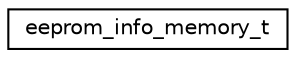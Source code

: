 digraph "Graphical Class Hierarchy"
{
  edge [fontname="Helvetica",fontsize="10",labelfontname="Helvetica",labelfontsize="10"];
  node [fontname="Helvetica",fontsize="10",shape=record];
  rankdir="LR";
  Node1 [label="eeprom_info_memory_t",height=0.2,width=0.4,color="black", fillcolor="white", style="filled",URL="$structeeprom__info__memory__t.html",tooltip="FW and HW versions varables. "];
}
